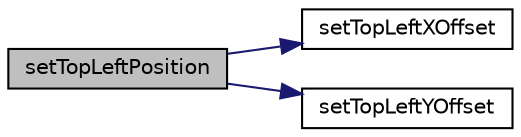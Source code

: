 digraph "setTopLeftPosition"
{
  edge [fontname="Helvetica",fontsize="10",labelfontname="Helvetica",labelfontsize="10"];
  node [fontname="Helvetica",fontsize="10",shape=record];
  rankdir="LR";
  Node88 [label="setTopLeftPosition",height=0.2,width=0.4,color="black", fillcolor="grey75", style="filled", fontcolor="black"];
  Node88 -> Node89 [color="midnightblue",fontsize="10",style="solid",fontname="Helvetica"];
  Node89 [label="setTopLeftXOffset",height=0.2,width=0.4,color="black", fillcolor="white", style="filled",URL="$class_p_h_p_excel___chart.html#a4b216c1a12e18b15cacb153882c15b08"];
  Node88 -> Node90 [color="midnightblue",fontsize="10",style="solid",fontname="Helvetica"];
  Node90 [label="setTopLeftYOffset",height=0.2,width=0.4,color="black", fillcolor="white", style="filled",URL="$class_p_h_p_excel___chart.html#ae518136733bb080d52ac544ed79082e6"];
}
